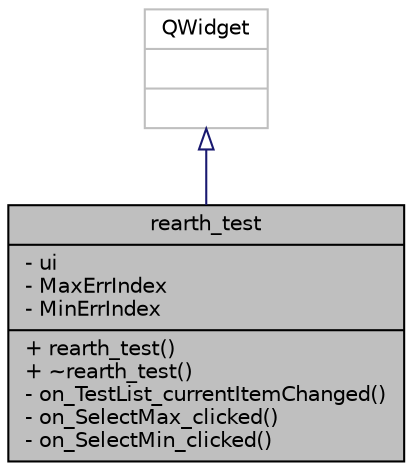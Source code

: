 digraph "rearth_test"
{
 // INTERACTIVE_SVG=YES
  edge [fontname="Helvetica",fontsize="10",labelfontname="Helvetica",labelfontsize="10"];
  node [fontname="Helvetica",fontsize="10",shape=record];
  Node2 [label="{rearth_test\n|- ui\l- MaxErrIndex\l- MinErrIndex\l|+ rearth_test()\l+ ~rearth_test()\l- on_TestList_currentItemChanged()\l- on_SelectMax_clicked()\l- on_SelectMin_clicked()\l}",height=0.2,width=0.4,color="black", fillcolor="grey75", style="filled", fontcolor="black"];
  Node3 -> Node2 [dir="back",color="midnightblue",fontsize="10",style="solid",arrowtail="onormal",fontname="Helvetica"];
  Node3 [label="{QWidget\n||}",height=0.2,width=0.4,color="grey75", fillcolor="white", style="filled"];
}

